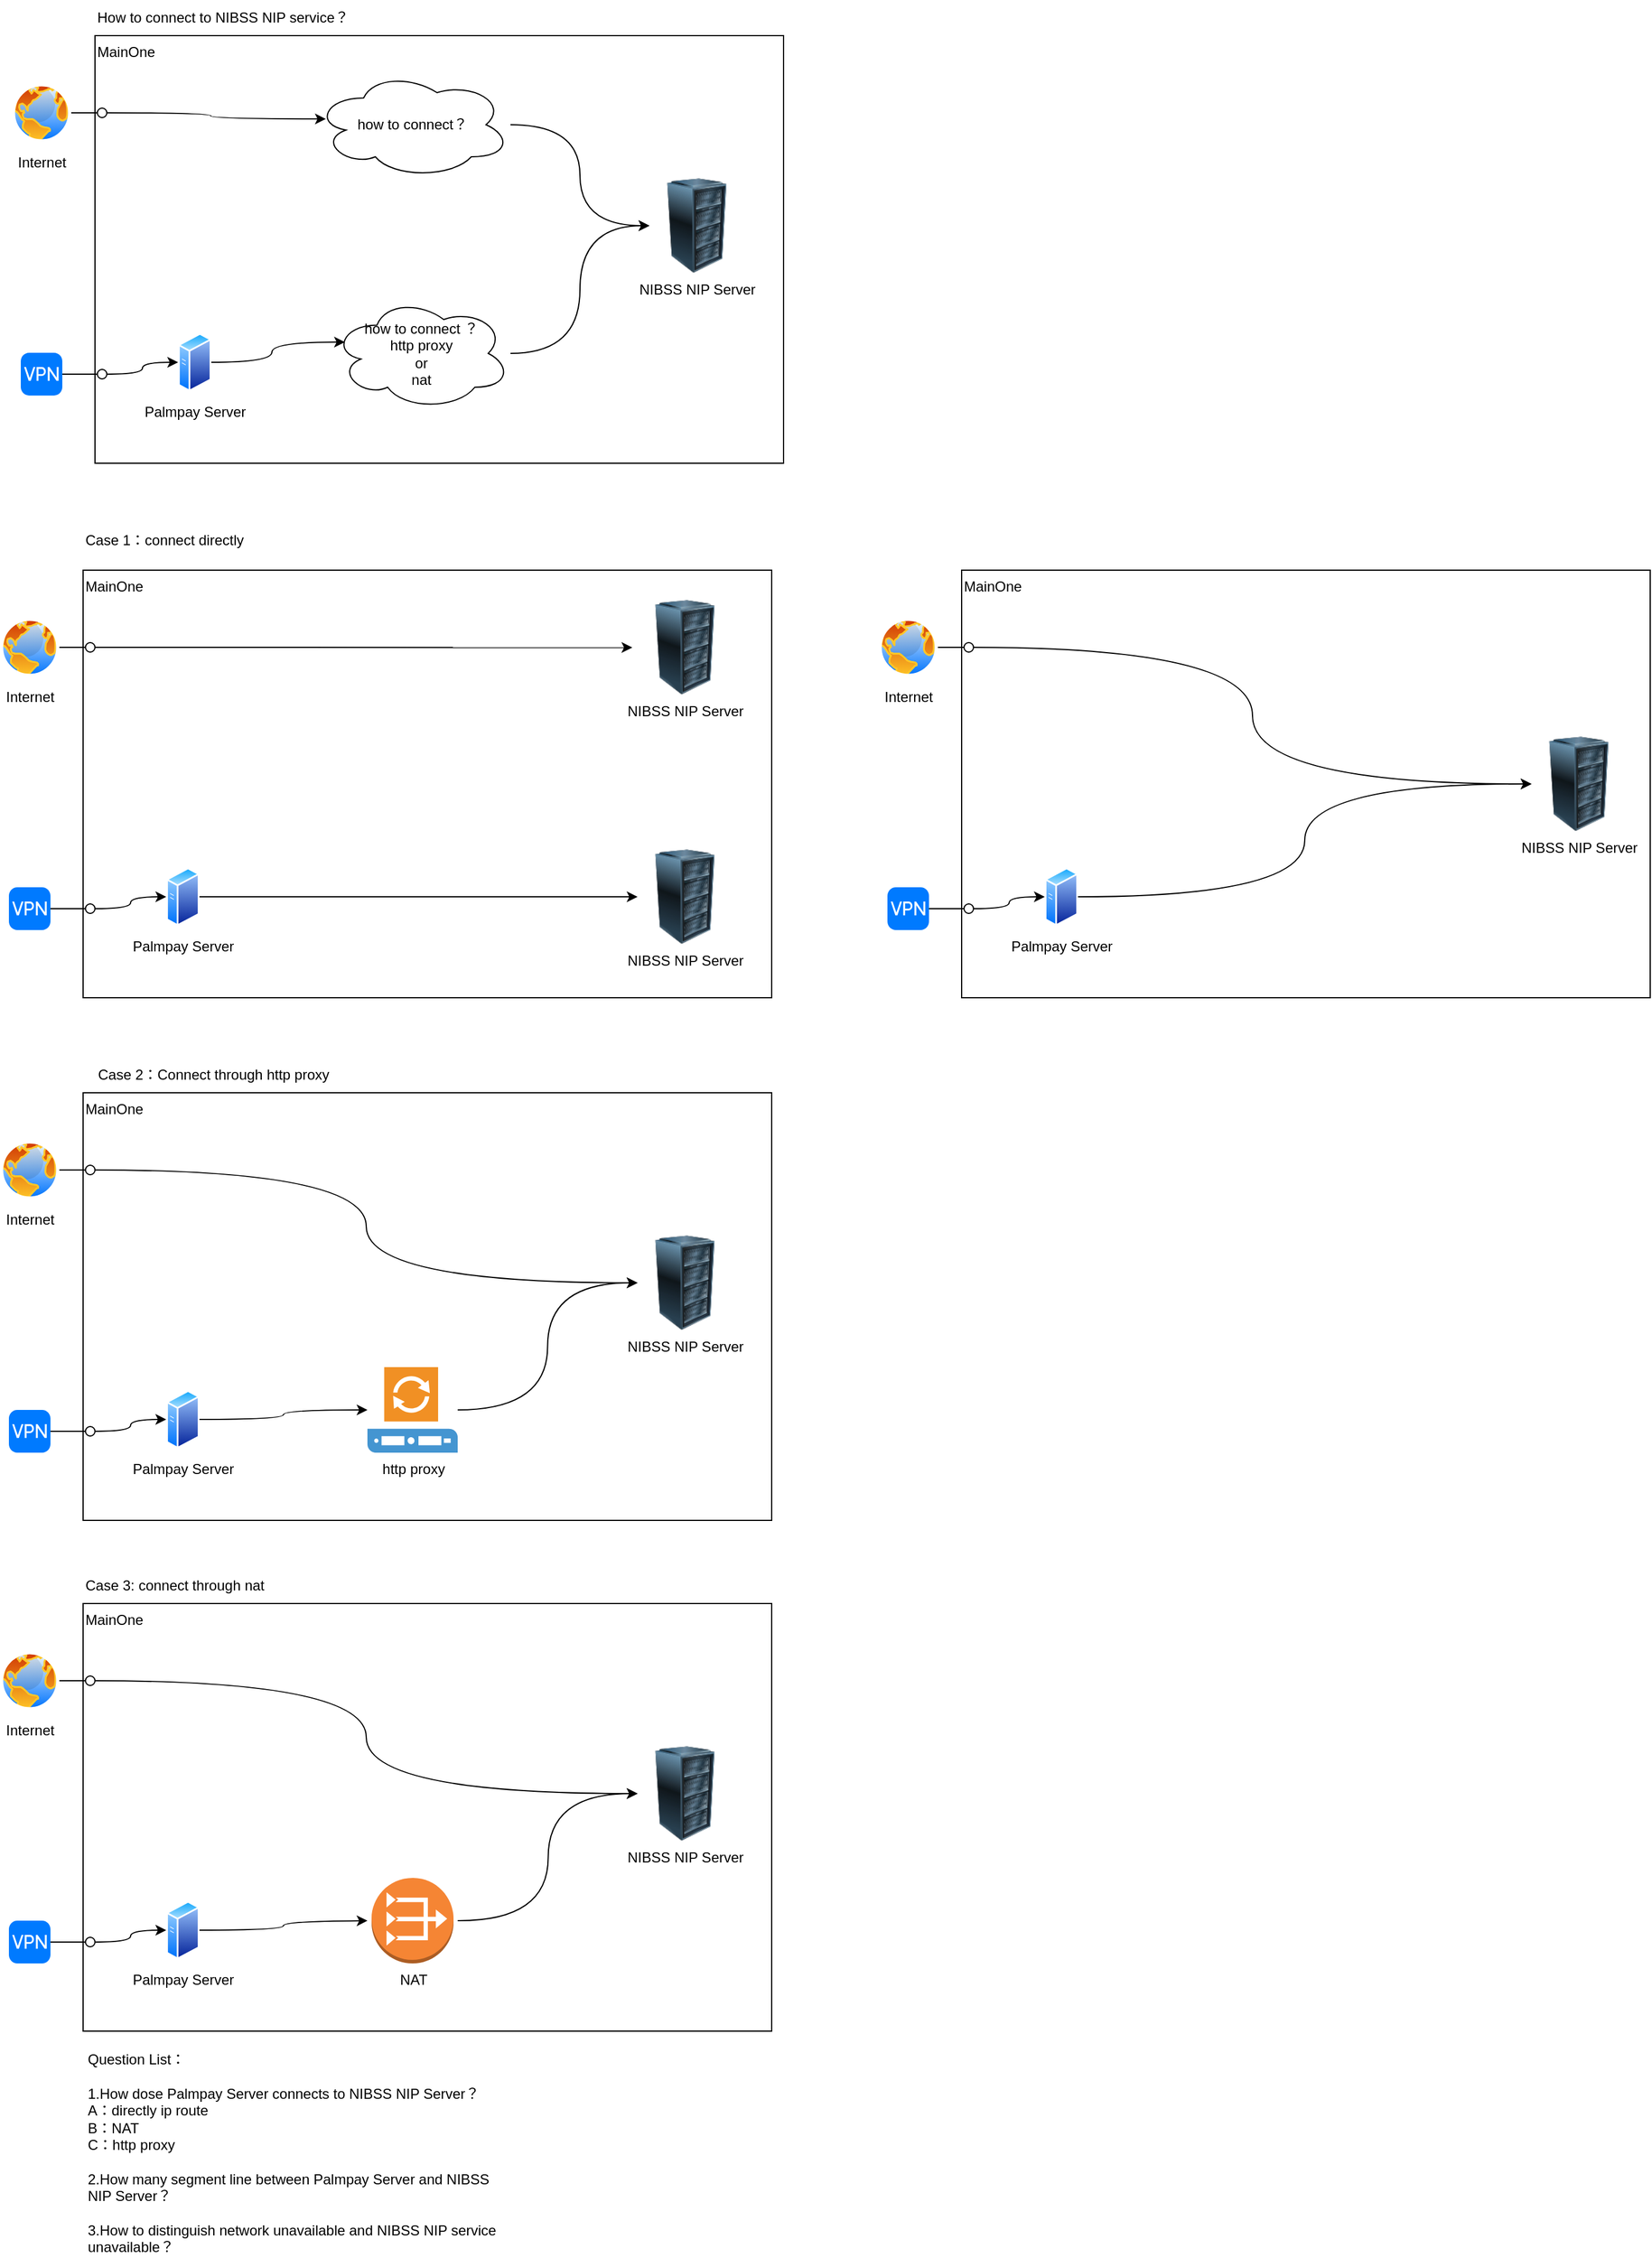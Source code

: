 <mxfile version="21.2.3" type="github">
  <diagram name="第 1 页" id="8qyMGJ87DmlZgQ9qgqyo">
    <mxGraphModel dx="775" dy="430" grid="1" gridSize="10" guides="1" tooltips="1" connect="1" arrows="1" fold="1" page="1" pageScale="1" pageWidth="827" pageHeight="1169" math="0" shadow="0">
      <root>
        <mxCell id="0" />
        <mxCell id="1" parent="0" />
        <mxCell id="6cx3cl8xf1TaEpaAPbhR-8" value="MainOne" style="rounded=0;whiteSpace=wrap;html=1;verticalAlign=top;align=left;" vertex="1" parent="1">
          <mxGeometry x="360" y="370" width="580" height="360" as="geometry" />
        </mxCell>
        <mxCell id="6cx3cl8xf1TaEpaAPbhR-3" value="" style="endArrow=none;html=1;rounded=0;align=center;verticalAlign=top;endFill=0;labelBackgroundColor=none;endSize=2;" edge="1" target="6cx3cl8xf1TaEpaAPbhR-4" parent="1">
          <mxGeometry relative="1" as="geometry">
            <mxPoint x="330" y="434.973" as="sourcePoint" />
          </mxGeometry>
        </mxCell>
        <mxCell id="6cx3cl8xf1TaEpaAPbhR-19" style="edgeStyle=orthogonalEdgeStyle;rounded=0;orthogonalLoop=1;jettySize=auto;html=1;entryX=0.057;entryY=0.446;entryDx=0;entryDy=0;entryPerimeter=0;curved=1;" edge="1" parent="1" source="6cx3cl8xf1TaEpaAPbhR-4" target="6cx3cl8xf1TaEpaAPbhR-18">
          <mxGeometry relative="1" as="geometry" />
        </mxCell>
        <mxCell id="6cx3cl8xf1TaEpaAPbhR-4" value="" style="ellipse;html=1;fontSize=11;align=center;fillColor=none;points=[];aspect=fixed;resizable=0;verticalAlign=bottom;labelPosition=center;verticalLabelPosition=top;flipH=1;" vertex="1" parent="1">
          <mxGeometry x="362" y="431" width="8" height="8" as="geometry" />
        </mxCell>
        <mxCell id="6cx3cl8xf1TaEpaAPbhR-16" style="edgeStyle=orthogonalEdgeStyle;rounded=0;orthogonalLoop=1;jettySize=auto;html=1;entryX=0.07;entryY=0.4;entryDx=0;entryDy=0;entryPerimeter=0;curved=1;" edge="1" parent="1" source="6cx3cl8xf1TaEpaAPbhR-6" target="6cx3cl8xf1TaEpaAPbhR-15">
          <mxGeometry relative="1" as="geometry" />
        </mxCell>
        <mxCell id="6cx3cl8xf1TaEpaAPbhR-6" value="Palmpay Server" style="image;aspect=fixed;perimeter=ellipsePerimeter;html=1;align=center;shadow=0;dashed=0;spacingTop=3;image=img/lib/active_directory/generic_server.svg;" vertex="1" parent="1">
          <mxGeometry x="430" y="620" width="28.0" height="50" as="geometry" />
        </mxCell>
        <mxCell id="6cx3cl8xf1TaEpaAPbhR-7" value="NIBSS NIP Server" style="image;html=1;image=img/lib/clip_art/computers/Server_Rack_128x128.png" vertex="1" parent="1">
          <mxGeometry x="827" y="490" width="80" height="80" as="geometry" />
        </mxCell>
        <mxCell id="6cx3cl8xf1TaEpaAPbhR-11" value="" style="endArrow=none;html=1;rounded=0;align=center;verticalAlign=top;endFill=0;labelBackgroundColor=none;endSize=2;" edge="1" parent="1" target="6cx3cl8xf1TaEpaAPbhR-12">
          <mxGeometry relative="1" as="geometry">
            <mxPoint x="330" y="654.973" as="sourcePoint" />
          </mxGeometry>
        </mxCell>
        <mxCell id="6cx3cl8xf1TaEpaAPbhR-13" style="edgeStyle=orthogonalEdgeStyle;rounded=0;orthogonalLoop=1;jettySize=auto;html=1;entryX=0;entryY=0.5;entryDx=0;entryDy=0;curved=1;" edge="1" parent="1" source="6cx3cl8xf1TaEpaAPbhR-12" target="6cx3cl8xf1TaEpaAPbhR-6">
          <mxGeometry relative="1" as="geometry" />
        </mxCell>
        <mxCell id="6cx3cl8xf1TaEpaAPbhR-12" value="" style="ellipse;html=1;fontSize=11;align=center;fillColor=none;points=[];aspect=fixed;resizable=0;verticalAlign=bottom;labelPosition=center;verticalLabelPosition=top;flipH=1;" vertex="1" parent="1">
          <mxGeometry x="362" y="651" width="8" height="8" as="geometry" />
        </mxCell>
        <mxCell id="6cx3cl8xf1TaEpaAPbhR-17" style="edgeStyle=orthogonalEdgeStyle;rounded=0;orthogonalLoop=1;jettySize=auto;html=1;entryX=0;entryY=0.5;entryDx=0;entryDy=0;curved=1;" edge="1" parent="1" source="6cx3cl8xf1TaEpaAPbhR-15" target="6cx3cl8xf1TaEpaAPbhR-7">
          <mxGeometry relative="1" as="geometry" />
        </mxCell>
        <mxCell id="6cx3cl8xf1TaEpaAPbhR-15" value="how to connect ？&lt;br&gt;http proxy&lt;br&gt;or&lt;br&gt;nat" style="ellipse;shape=cloud;whiteSpace=wrap;html=1;" vertex="1" parent="1">
          <mxGeometry x="560" y="590" width="150" height="95" as="geometry" />
        </mxCell>
        <mxCell id="6cx3cl8xf1TaEpaAPbhR-20" style="edgeStyle=orthogonalEdgeStyle;rounded=0;orthogonalLoop=1;jettySize=auto;html=1;entryX=0;entryY=0.5;entryDx=0;entryDy=0;curved=1;" edge="1" parent="1" source="6cx3cl8xf1TaEpaAPbhR-18" target="6cx3cl8xf1TaEpaAPbhR-7">
          <mxGeometry relative="1" as="geometry" />
        </mxCell>
        <mxCell id="6cx3cl8xf1TaEpaAPbhR-18" value="how to connect？" style="ellipse;shape=cloud;whiteSpace=wrap;html=1;" vertex="1" parent="1">
          <mxGeometry x="545" y="400" width="165" height="90" as="geometry" />
        </mxCell>
        <mxCell id="6cx3cl8xf1TaEpaAPbhR-21" value="Internet" style="image;aspect=fixed;perimeter=ellipsePerimeter;html=1;align=center;shadow=0;dashed=0;spacingTop=3;image=img/lib/active_directory/internet_globe.svg;" vertex="1" parent="1">
          <mxGeometry x="290" y="410" width="50" height="50" as="geometry" />
        </mxCell>
        <mxCell id="6cx3cl8xf1TaEpaAPbhR-22" value="" style="html=1;strokeWidth=1;shadow=0;dashed=0;shape=mxgraph.ios7.misc.vpn;fillColor=#007AFF;strokeColor=none;buttonText=;strokeColor2=#222222;fontColor=#222222;fontSize=8;verticalLabelPosition=bottom;verticalAlign=top;align=center;sketch=0;" vertex="1" parent="1">
          <mxGeometry x="297.5" y="637" width="35" height="36" as="geometry" />
        </mxCell>
        <mxCell id="6cx3cl8xf1TaEpaAPbhR-23" value="MainOne" style="rounded=0;whiteSpace=wrap;html=1;verticalAlign=top;align=left;" vertex="1" parent="1">
          <mxGeometry x="350" y="820" width="580" height="360" as="geometry" />
        </mxCell>
        <mxCell id="6cx3cl8xf1TaEpaAPbhR-24" value="" style="endArrow=none;html=1;rounded=0;align=center;verticalAlign=top;endFill=0;labelBackgroundColor=none;endSize=2;" edge="1" parent="1" target="6cx3cl8xf1TaEpaAPbhR-26">
          <mxGeometry relative="1" as="geometry">
            <mxPoint x="320" y="884.973" as="sourcePoint" />
          </mxGeometry>
        </mxCell>
        <mxCell id="6cx3cl8xf1TaEpaAPbhR-25" style="edgeStyle=orthogonalEdgeStyle;rounded=0;orthogonalLoop=1;jettySize=auto;html=1;entryX=-0.055;entryY=0.502;entryDx=0;entryDy=0;entryPerimeter=0;curved=1;" edge="1" parent="1" source="6cx3cl8xf1TaEpaAPbhR-26" target="6cx3cl8xf1TaEpaAPbhR-39">
          <mxGeometry relative="1" as="geometry">
            <mxPoint x="544.405" y="890.14" as="targetPoint" />
          </mxGeometry>
        </mxCell>
        <mxCell id="6cx3cl8xf1TaEpaAPbhR-26" value="" style="ellipse;html=1;fontSize=11;align=center;fillColor=none;points=[];aspect=fixed;resizable=0;verticalAlign=bottom;labelPosition=center;verticalLabelPosition=top;flipH=1;" vertex="1" parent="1">
          <mxGeometry x="352" y="881" width="8" height="8" as="geometry" />
        </mxCell>
        <mxCell id="6cx3cl8xf1TaEpaAPbhR-27" style="edgeStyle=orthogonalEdgeStyle;rounded=0;orthogonalLoop=1;jettySize=auto;html=1;entryX=0;entryY=0.5;entryDx=0;entryDy=0;curved=1;" edge="1" parent="1" source="6cx3cl8xf1TaEpaAPbhR-28" target="6cx3cl8xf1TaEpaAPbhR-29">
          <mxGeometry relative="1" as="geometry">
            <mxPoint x="560.5" y="1078" as="targetPoint" />
          </mxGeometry>
        </mxCell>
        <mxCell id="6cx3cl8xf1TaEpaAPbhR-28" value="Palmpay Server" style="image;aspect=fixed;perimeter=ellipsePerimeter;html=1;align=center;shadow=0;dashed=0;spacingTop=3;image=img/lib/active_directory/generic_server.svg;" vertex="1" parent="1">
          <mxGeometry x="420" y="1070" width="28.0" height="50" as="geometry" />
        </mxCell>
        <mxCell id="6cx3cl8xf1TaEpaAPbhR-29" value="NIBSS NIP Server" style="image;html=1;image=img/lib/clip_art/computers/Server_Rack_128x128.png" vertex="1" parent="1">
          <mxGeometry x="817" y="1055" width="80" height="80" as="geometry" />
        </mxCell>
        <mxCell id="6cx3cl8xf1TaEpaAPbhR-30" value="" style="endArrow=none;html=1;rounded=0;align=center;verticalAlign=top;endFill=0;labelBackgroundColor=none;endSize=2;" edge="1" parent="1" target="6cx3cl8xf1TaEpaAPbhR-32">
          <mxGeometry relative="1" as="geometry">
            <mxPoint x="320" y="1104.973" as="sourcePoint" />
          </mxGeometry>
        </mxCell>
        <mxCell id="6cx3cl8xf1TaEpaAPbhR-31" style="edgeStyle=orthogonalEdgeStyle;rounded=0;orthogonalLoop=1;jettySize=auto;html=1;entryX=0;entryY=0.5;entryDx=0;entryDy=0;curved=1;" edge="1" parent="1" source="6cx3cl8xf1TaEpaAPbhR-32" target="6cx3cl8xf1TaEpaAPbhR-28">
          <mxGeometry relative="1" as="geometry" />
        </mxCell>
        <mxCell id="6cx3cl8xf1TaEpaAPbhR-32" value="" style="ellipse;html=1;fontSize=11;align=center;fillColor=none;points=[];aspect=fixed;resizable=0;verticalAlign=bottom;labelPosition=center;verticalLabelPosition=top;flipH=1;" vertex="1" parent="1">
          <mxGeometry x="352" y="1101" width="8" height="8" as="geometry" />
        </mxCell>
        <mxCell id="6cx3cl8xf1TaEpaAPbhR-37" value="Internet" style="image;aspect=fixed;perimeter=ellipsePerimeter;html=1;align=center;shadow=0;dashed=0;spacingTop=3;image=img/lib/active_directory/internet_globe.svg;" vertex="1" parent="1">
          <mxGeometry x="280" y="860" width="50" height="50" as="geometry" />
        </mxCell>
        <mxCell id="6cx3cl8xf1TaEpaAPbhR-38" value="" style="html=1;strokeWidth=1;shadow=0;dashed=0;shape=mxgraph.ios7.misc.vpn;fillColor=#007AFF;strokeColor=none;buttonText=;strokeColor2=#222222;fontColor=#222222;fontSize=8;verticalLabelPosition=bottom;verticalAlign=top;align=center;sketch=0;" vertex="1" parent="1">
          <mxGeometry x="287.5" y="1087" width="35" height="36" as="geometry" />
        </mxCell>
        <mxCell id="6cx3cl8xf1TaEpaAPbhR-39" value="NIBSS NIP Server" style="image;html=1;image=img/lib/clip_art/computers/Server_Rack_128x128.png" vertex="1" parent="1">
          <mxGeometry x="817" y="845" width="80" height="80" as="geometry" />
        </mxCell>
        <mxCell id="6cx3cl8xf1TaEpaAPbhR-40" value="Case 1：connect directly" style="text;html=1;strokeColor=none;fillColor=none;align=left;verticalAlign=middle;whiteSpace=wrap;rounded=0;" vertex="1" parent="1">
          <mxGeometry x="350" y="780" width="210" height="30" as="geometry" />
        </mxCell>
        <mxCell id="6cx3cl8xf1TaEpaAPbhR-41" value="MainOne" style="rounded=0;whiteSpace=wrap;html=1;verticalAlign=top;align=left;" vertex="1" parent="1">
          <mxGeometry x="350" y="1260" width="580" height="360" as="geometry" />
        </mxCell>
        <mxCell id="6cx3cl8xf1TaEpaAPbhR-42" value="" style="endArrow=none;html=1;rounded=0;align=center;verticalAlign=top;endFill=0;labelBackgroundColor=none;endSize=2;" edge="1" parent="1" target="6cx3cl8xf1TaEpaAPbhR-44">
          <mxGeometry relative="1" as="geometry">
            <mxPoint x="320" y="1324.973" as="sourcePoint" />
          </mxGeometry>
        </mxCell>
        <mxCell id="6cx3cl8xf1TaEpaAPbhR-43" style="edgeStyle=orthogonalEdgeStyle;rounded=0;orthogonalLoop=1;jettySize=auto;html=1;entryX=0;entryY=0.5;entryDx=0;entryDy=0;curved=1;" edge="1" parent="1" source="6cx3cl8xf1TaEpaAPbhR-44" target="6cx3cl8xf1TaEpaAPbhR-47">
          <mxGeometry relative="1" as="geometry">
            <mxPoint x="544.405" y="1330.14" as="targetPoint" />
          </mxGeometry>
        </mxCell>
        <mxCell id="6cx3cl8xf1TaEpaAPbhR-44" value="" style="ellipse;html=1;fontSize=11;align=center;fillColor=none;points=[];aspect=fixed;resizable=0;verticalAlign=bottom;labelPosition=center;verticalLabelPosition=top;flipH=1;" vertex="1" parent="1">
          <mxGeometry x="352" y="1321" width="8" height="8" as="geometry" />
        </mxCell>
        <mxCell id="6cx3cl8xf1TaEpaAPbhR-45" style="edgeStyle=orthogonalEdgeStyle;rounded=0;orthogonalLoop=1;jettySize=auto;html=1;curved=1;" edge="1" parent="1" source="6cx3cl8xf1TaEpaAPbhR-46" target="6cx3cl8xf1TaEpaAPbhR-57">
          <mxGeometry relative="1" as="geometry">
            <mxPoint x="560.5" y="1518" as="targetPoint" />
          </mxGeometry>
        </mxCell>
        <mxCell id="6cx3cl8xf1TaEpaAPbhR-46" value="Palmpay Server" style="image;aspect=fixed;perimeter=ellipsePerimeter;html=1;align=center;shadow=0;dashed=0;spacingTop=3;image=img/lib/active_directory/generic_server.svg;" vertex="1" parent="1">
          <mxGeometry x="420" y="1510" width="28.0" height="50" as="geometry" />
        </mxCell>
        <mxCell id="6cx3cl8xf1TaEpaAPbhR-47" value="NIBSS NIP Server" style="image;html=1;image=img/lib/clip_art/computers/Server_Rack_128x128.png" vertex="1" parent="1">
          <mxGeometry x="817" y="1380" width="80" height="80" as="geometry" />
        </mxCell>
        <mxCell id="6cx3cl8xf1TaEpaAPbhR-48" value="" style="endArrow=none;html=1;rounded=0;align=center;verticalAlign=top;endFill=0;labelBackgroundColor=none;endSize=2;" edge="1" parent="1" target="6cx3cl8xf1TaEpaAPbhR-50">
          <mxGeometry relative="1" as="geometry">
            <mxPoint x="320" y="1544.973" as="sourcePoint" />
          </mxGeometry>
        </mxCell>
        <mxCell id="6cx3cl8xf1TaEpaAPbhR-49" style="edgeStyle=orthogonalEdgeStyle;rounded=0;orthogonalLoop=1;jettySize=auto;html=1;entryX=0;entryY=0.5;entryDx=0;entryDy=0;curved=1;" edge="1" parent="1" source="6cx3cl8xf1TaEpaAPbhR-50" target="6cx3cl8xf1TaEpaAPbhR-46">
          <mxGeometry relative="1" as="geometry" />
        </mxCell>
        <mxCell id="6cx3cl8xf1TaEpaAPbhR-50" value="" style="ellipse;html=1;fontSize=11;align=center;fillColor=none;points=[];aspect=fixed;resizable=0;verticalAlign=bottom;labelPosition=center;verticalLabelPosition=top;flipH=1;" vertex="1" parent="1">
          <mxGeometry x="352" y="1541" width="8" height="8" as="geometry" />
        </mxCell>
        <mxCell id="6cx3cl8xf1TaEpaAPbhR-51" style="edgeStyle=orthogonalEdgeStyle;rounded=0;orthogonalLoop=1;jettySize=auto;html=1;entryX=0;entryY=0.5;entryDx=0;entryDy=0;curved=1;" edge="1" parent="1" source="6cx3cl8xf1TaEpaAPbhR-57" target="6cx3cl8xf1TaEpaAPbhR-47">
          <mxGeometry relative="1" as="geometry">
            <mxPoint x="700.0" y="1527.514" as="sourcePoint" />
          </mxGeometry>
        </mxCell>
        <mxCell id="6cx3cl8xf1TaEpaAPbhR-55" value="Internet" style="image;aspect=fixed;perimeter=ellipsePerimeter;html=1;align=center;shadow=0;dashed=0;spacingTop=3;image=img/lib/active_directory/internet_globe.svg;" vertex="1" parent="1">
          <mxGeometry x="280" y="1300" width="50" height="50" as="geometry" />
        </mxCell>
        <mxCell id="6cx3cl8xf1TaEpaAPbhR-56" value="" style="html=1;strokeWidth=1;shadow=0;dashed=0;shape=mxgraph.ios7.misc.vpn;fillColor=#007AFF;strokeColor=none;buttonText=;strokeColor2=#222222;fontColor=#222222;fontSize=8;verticalLabelPosition=bottom;verticalAlign=top;align=center;sketch=0;" vertex="1" parent="1">
          <mxGeometry x="287.5" y="1527" width="35" height="36" as="geometry" />
        </mxCell>
        <mxCell id="6cx3cl8xf1TaEpaAPbhR-57" value="http proxy" style="shadow=0;dashed=0;html=1;strokeColor=none;fillColor=#4495D1;labelPosition=center;verticalLabelPosition=bottom;verticalAlign=top;align=center;outlineConnect=0;shape=mxgraph.veeam.proxy_server;" vertex="1" parent="1">
          <mxGeometry x="589.5" y="1491" width="76" height="72" as="geometry" />
        </mxCell>
        <mxCell id="6cx3cl8xf1TaEpaAPbhR-58" value="Case 2：Connect through http proxy" style="text;html=1;strokeColor=none;fillColor=none;align=center;verticalAlign=middle;whiteSpace=wrap;rounded=0;" vertex="1" parent="1">
          <mxGeometry x="350" y="1230" width="220" height="30" as="geometry" />
        </mxCell>
        <mxCell id="6cx3cl8xf1TaEpaAPbhR-59" value="MainOne" style="rounded=0;whiteSpace=wrap;html=1;verticalAlign=top;align=left;" vertex="1" parent="1">
          <mxGeometry x="350" y="1690" width="580" height="360" as="geometry" />
        </mxCell>
        <mxCell id="6cx3cl8xf1TaEpaAPbhR-60" value="" style="endArrow=none;html=1;rounded=0;align=center;verticalAlign=top;endFill=0;labelBackgroundColor=none;endSize=2;" edge="1" parent="1" target="6cx3cl8xf1TaEpaAPbhR-62">
          <mxGeometry relative="1" as="geometry">
            <mxPoint x="320" y="1754.973" as="sourcePoint" />
          </mxGeometry>
        </mxCell>
        <mxCell id="6cx3cl8xf1TaEpaAPbhR-61" style="edgeStyle=orthogonalEdgeStyle;rounded=0;orthogonalLoop=1;jettySize=auto;html=1;entryX=0;entryY=0.5;entryDx=0;entryDy=0;curved=1;" edge="1" parent="1" source="6cx3cl8xf1TaEpaAPbhR-62" target="6cx3cl8xf1TaEpaAPbhR-65">
          <mxGeometry relative="1" as="geometry">
            <mxPoint x="544.405" y="1760.14" as="targetPoint" />
          </mxGeometry>
        </mxCell>
        <mxCell id="6cx3cl8xf1TaEpaAPbhR-62" value="" style="ellipse;html=1;fontSize=11;align=center;fillColor=none;points=[];aspect=fixed;resizable=0;verticalAlign=bottom;labelPosition=center;verticalLabelPosition=top;flipH=1;" vertex="1" parent="1">
          <mxGeometry x="352" y="1751" width="8" height="8" as="geometry" />
        </mxCell>
        <mxCell id="6cx3cl8xf1TaEpaAPbhR-63" style="edgeStyle=orthogonalEdgeStyle;rounded=0;orthogonalLoop=1;jettySize=auto;html=1;curved=1;" edge="1" parent="1" source="6cx3cl8xf1TaEpaAPbhR-64">
          <mxGeometry relative="1" as="geometry">
            <mxPoint x="589.5" y="1957.027" as="targetPoint" />
          </mxGeometry>
        </mxCell>
        <mxCell id="6cx3cl8xf1TaEpaAPbhR-64" value="Palmpay Server" style="image;aspect=fixed;perimeter=ellipsePerimeter;html=1;align=center;shadow=0;dashed=0;spacingTop=3;image=img/lib/active_directory/generic_server.svg;" vertex="1" parent="1">
          <mxGeometry x="420" y="1940" width="28.0" height="50" as="geometry" />
        </mxCell>
        <mxCell id="6cx3cl8xf1TaEpaAPbhR-65" value="NIBSS NIP Server" style="image;html=1;image=img/lib/clip_art/computers/Server_Rack_128x128.png" vertex="1" parent="1">
          <mxGeometry x="817" y="1810" width="80" height="80" as="geometry" />
        </mxCell>
        <mxCell id="6cx3cl8xf1TaEpaAPbhR-66" value="" style="endArrow=none;html=1;rounded=0;align=center;verticalAlign=top;endFill=0;labelBackgroundColor=none;endSize=2;" edge="1" parent="1" target="6cx3cl8xf1TaEpaAPbhR-68">
          <mxGeometry relative="1" as="geometry">
            <mxPoint x="320" y="1974.973" as="sourcePoint" />
          </mxGeometry>
        </mxCell>
        <mxCell id="6cx3cl8xf1TaEpaAPbhR-67" style="edgeStyle=orthogonalEdgeStyle;rounded=0;orthogonalLoop=1;jettySize=auto;html=1;entryX=0;entryY=0.5;entryDx=0;entryDy=0;curved=1;" edge="1" parent="1" source="6cx3cl8xf1TaEpaAPbhR-68" target="6cx3cl8xf1TaEpaAPbhR-64">
          <mxGeometry relative="1" as="geometry" />
        </mxCell>
        <mxCell id="6cx3cl8xf1TaEpaAPbhR-68" value="" style="ellipse;html=1;fontSize=11;align=center;fillColor=none;points=[];aspect=fixed;resizable=0;verticalAlign=bottom;labelPosition=center;verticalLabelPosition=top;flipH=1;" vertex="1" parent="1">
          <mxGeometry x="352" y="1971" width="8" height="8" as="geometry" />
        </mxCell>
        <mxCell id="6cx3cl8xf1TaEpaAPbhR-69" style="edgeStyle=orthogonalEdgeStyle;rounded=0;orthogonalLoop=1;jettySize=auto;html=1;entryX=0;entryY=0.5;entryDx=0;entryDy=0;curved=1;" edge="1" parent="1" target="6cx3cl8xf1TaEpaAPbhR-65">
          <mxGeometry relative="1" as="geometry">
            <mxPoint x="665.5" y="1957.027" as="sourcePoint" />
          </mxGeometry>
        </mxCell>
        <mxCell id="6cx3cl8xf1TaEpaAPbhR-70" value="Internet" style="image;aspect=fixed;perimeter=ellipsePerimeter;html=1;align=center;shadow=0;dashed=0;spacingTop=3;image=img/lib/active_directory/internet_globe.svg;" vertex="1" parent="1">
          <mxGeometry x="280" y="1730" width="50" height="50" as="geometry" />
        </mxCell>
        <mxCell id="6cx3cl8xf1TaEpaAPbhR-71" value="" style="html=1;strokeWidth=1;shadow=0;dashed=0;shape=mxgraph.ios7.misc.vpn;fillColor=#007AFF;strokeColor=none;buttonText=;strokeColor2=#222222;fontColor=#222222;fontSize=8;verticalLabelPosition=bottom;verticalAlign=top;align=center;sketch=0;" vertex="1" parent="1">
          <mxGeometry x="287.5" y="1957" width="35" height="36" as="geometry" />
        </mxCell>
        <mxCell id="6cx3cl8xf1TaEpaAPbhR-73" value="Case 3: connect through nat" style="text;html=1;strokeColor=none;fillColor=none;align=left;verticalAlign=middle;whiteSpace=wrap;rounded=0;" vertex="1" parent="1">
          <mxGeometry x="350" y="1660" width="280" height="30" as="geometry" />
        </mxCell>
        <mxCell id="6cx3cl8xf1TaEpaAPbhR-74" value="NAT" style="outlineConnect=0;dashed=0;verticalLabelPosition=bottom;verticalAlign=top;align=center;html=1;shape=mxgraph.aws3.vpc_nat_gateway;fillColor=#F58534;gradientColor=none;" vertex="1" parent="1">
          <mxGeometry x="593" y="1921" width="69" height="72" as="geometry" />
        </mxCell>
        <mxCell id="6cx3cl8xf1TaEpaAPbhR-75" value="MainOne" style="rounded=0;whiteSpace=wrap;html=1;verticalAlign=top;align=left;" vertex="1" parent="1">
          <mxGeometry x="1090" y="820" width="580" height="360" as="geometry" />
        </mxCell>
        <mxCell id="6cx3cl8xf1TaEpaAPbhR-76" value="" style="endArrow=none;html=1;rounded=0;align=center;verticalAlign=top;endFill=0;labelBackgroundColor=none;endSize=2;" edge="1" parent="1" target="6cx3cl8xf1TaEpaAPbhR-78">
          <mxGeometry relative="1" as="geometry">
            <mxPoint x="1060" y="884.973" as="sourcePoint" />
          </mxGeometry>
        </mxCell>
        <mxCell id="6cx3cl8xf1TaEpaAPbhR-77" style="edgeStyle=orthogonalEdgeStyle;rounded=0;orthogonalLoop=1;jettySize=auto;html=1;entryX=0;entryY=0.5;entryDx=0;entryDy=0;curved=1;" edge="1" parent="1" source="6cx3cl8xf1TaEpaAPbhR-78" target="6cx3cl8xf1TaEpaAPbhR-81">
          <mxGeometry relative="1" as="geometry">
            <mxPoint x="1552.6" y="885.16" as="targetPoint" />
          </mxGeometry>
        </mxCell>
        <mxCell id="6cx3cl8xf1TaEpaAPbhR-78" value="" style="ellipse;html=1;fontSize=11;align=center;fillColor=none;points=[];aspect=fixed;resizable=0;verticalAlign=bottom;labelPosition=center;verticalLabelPosition=top;flipH=1;" vertex="1" parent="1">
          <mxGeometry x="1092" y="881" width="8" height="8" as="geometry" />
        </mxCell>
        <mxCell id="6cx3cl8xf1TaEpaAPbhR-79" style="edgeStyle=orthogonalEdgeStyle;rounded=0;orthogonalLoop=1;jettySize=auto;html=1;entryX=0;entryY=0.5;entryDx=0;entryDy=0;curved=1;" edge="1" parent="1" source="6cx3cl8xf1TaEpaAPbhR-80" target="6cx3cl8xf1TaEpaAPbhR-81">
          <mxGeometry relative="1" as="geometry">
            <mxPoint x="1300.5" y="1078" as="targetPoint" />
          </mxGeometry>
        </mxCell>
        <mxCell id="6cx3cl8xf1TaEpaAPbhR-80" value="Palmpay Server" style="image;aspect=fixed;perimeter=ellipsePerimeter;html=1;align=center;shadow=0;dashed=0;spacingTop=3;image=img/lib/active_directory/generic_server.svg;" vertex="1" parent="1">
          <mxGeometry x="1160" y="1070" width="28.0" height="50" as="geometry" />
        </mxCell>
        <mxCell id="6cx3cl8xf1TaEpaAPbhR-81" value="NIBSS NIP Server" style="image;html=1;image=img/lib/clip_art/computers/Server_Rack_128x128.png" vertex="1" parent="1">
          <mxGeometry x="1570" y="960" width="80" height="80" as="geometry" />
        </mxCell>
        <mxCell id="6cx3cl8xf1TaEpaAPbhR-82" value="" style="endArrow=none;html=1;rounded=0;align=center;verticalAlign=top;endFill=0;labelBackgroundColor=none;endSize=2;" edge="1" parent="1" target="6cx3cl8xf1TaEpaAPbhR-84">
          <mxGeometry relative="1" as="geometry">
            <mxPoint x="1060" y="1104.973" as="sourcePoint" />
          </mxGeometry>
        </mxCell>
        <mxCell id="6cx3cl8xf1TaEpaAPbhR-83" style="edgeStyle=orthogonalEdgeStyle;rounded=0;orthogonalLoop=1;jettySize=auto;html=1;entryX=0;entryY=0.5;entryDx=0;entryDy=0;curved=1;" edge="1" parent="1" source="6cx3cl8xf1TaEpaAPbhR-84" target="6cx3cl8xf1TaEpaAPbhR-80">
          <mxGeometry relative="1" as="geometry" />
        </mxCell>
        <mxCell id="6cx3cl8xf1TaEpaAPbhR-84" value="" style="ellipse;html=1;fontSize=11;align=center;fillColor=none;points=[];aspect=fixed;resizable=0;verticalAlign=bottom;labelPosition=center;verticalLabelPosition=top;flipH=1;" vertex="1" parent="1">
          <mxGeometry x="1092" y="1101" width="8" height="8" as="geometry" />
        </mxCell>
        <mxCell id="6cx3cl8xf1TaEpaAPbhR-85" value="Internet" style="image;aspect=fixed;perimeter=ellipsePerimeter;html=1;align=center;shadow=0;dashed=0;spacingTop=3;image=img/lib/active_directory/internet_globe.svg;" vertex="1" parent="1">
          <mxGeometry x="1020" y="860" width="50" height="50" as="geometry" />
        </mxCell>
        <mxCell id="6cx3cl8xf1TaEpaAPbhR-86" value="" style="html=1;strokeWidth=1;shadow=0;dashed=0;shape=mxgraph.ios7.misc.vpn;fillColor=#007AFF;strokeColor=none;buttonText=;strokeColor2=#222222;fontColor=#222222;fontSize=8;verticalLabelPosition=bottom;verticalAlign=top;align=center;sketch=0;" vertex="1" parent="1">
          <mxGeometry x="1027.5" y="1087" width="35" height="36" as="geometry" />
        </mxCell>
        <mxCell id="6cx3cl8xf1TaEpaAPbhR-89" value="How to connect to NIBSS NIP service？" style="text;html=1;strokeColor=none;fillColor=none;align=left;verticalAlign=middle;whiteSpace=wrap;rounded=0;" vertex="1" parent="1">
          <mxGeometry x="360" y="340" width="290" height="30" as="geometry" />
        </mxCell>
        <mxCell id="6cx3cl8xf1TaEpaAPbhR-90" value="Question List：&lt;br&gt;&lt;br&gt;1.How dose Palmpay Server connects to NIBSS NIP Server？&lt;br&gt;A：directly ip route&lt;br&gt;B：NAT&lt;br&gt;C：http proxy&lt;br&gt;&lt;br&gt;2.How many segment line between Palmpay Server and NIBSS NIP Server？&lt;br&gt;&lt;br&gt;3.How to distinguish network unavailable and NIBSS NIP service unavailable？" style="text;html=1;strokeColor=none;fillColor=none;align=left;verticalAlign=top;whiteSpace=wrap;rounded=0;" vertex="1" parent="1">
          <mxGeometry x="352" y="2060" width="350" height="160" as="geometry" />
        </mxCell>
      </root>
    </mxGraphModel>
  </diagram>
</mxfile>
